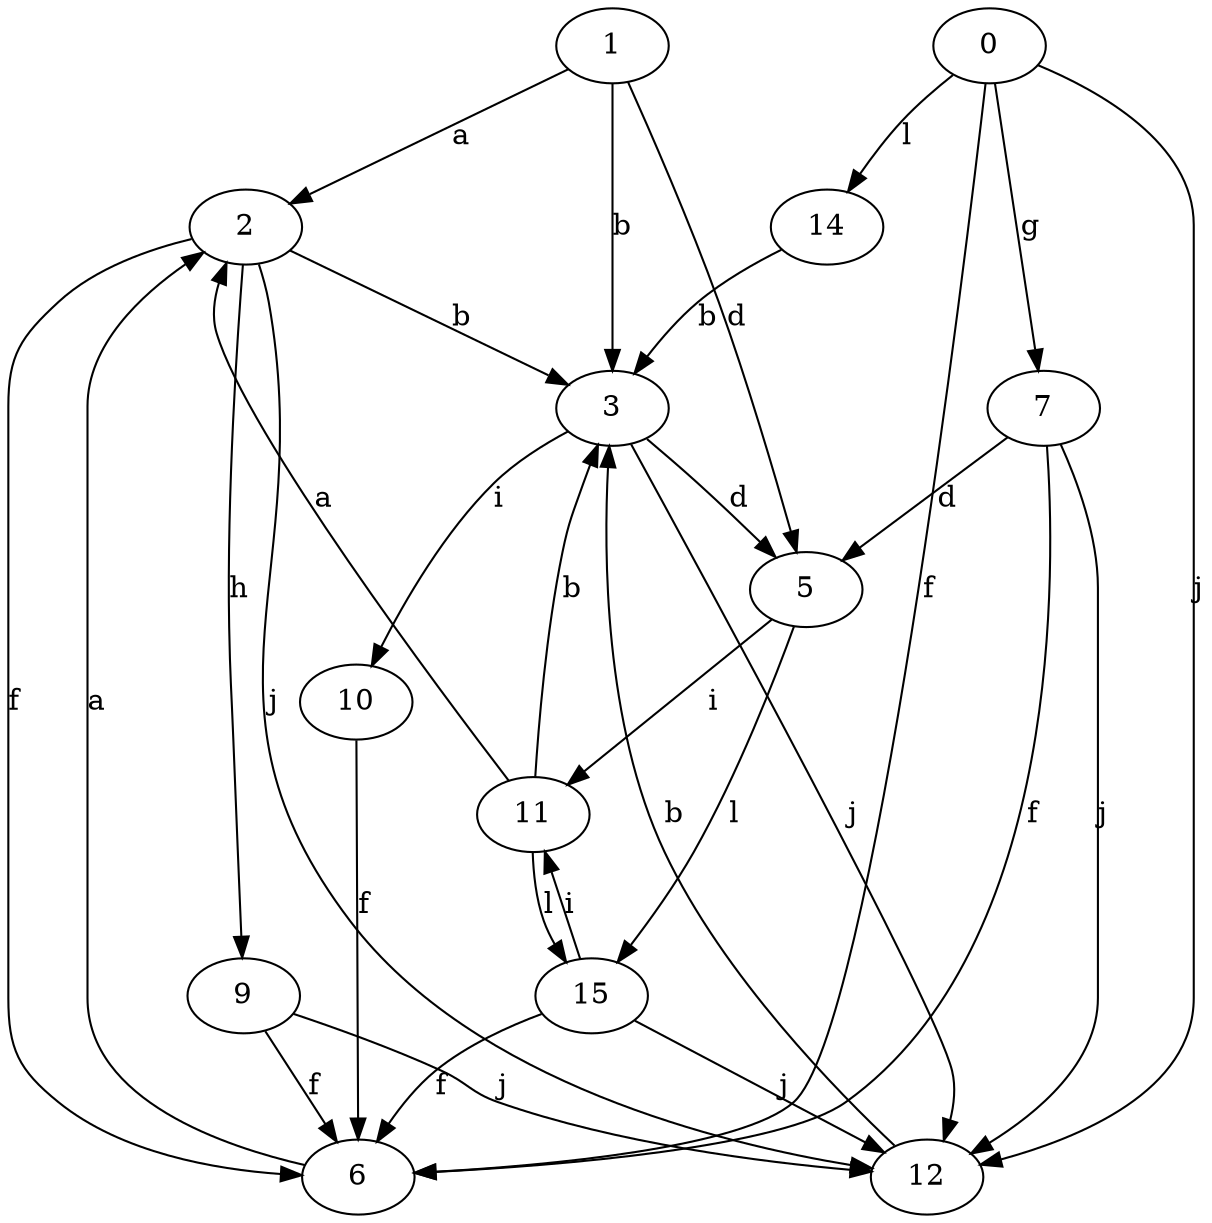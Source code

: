 strict digraph  {
1;
2;
3;
0;
5;
6;
7;
9;
10;
11;
12;
14;
15;
1 -> 2  [label=a];
1 -> 3  [label=b];
1 -> 5  [label=d];
2 -> 3  [label=b];
2 -> 6  [label=f];
2 -> 9  [label=h];
2 -> 12  [label=j];
3 -> 5  [label=d];
3 -> 10  [label=i];
3 -> 12  [label=j];
0 -> 6  [label=f];
0 -> 7  [label=g];
0 -> 12  [label=j];
0 -> 14  [label=l];
5 -> 11  [label=i];
5 -> 15  [label=l];
6 -> 2  [label=a];
7 -> 5  [label=d];
7 -> 6  [label=f];
7 -> 12  [label=j];
9 -> 6  [label=f];
9 -> 12  [label=j];
10 -> 6  [label=f];
11 -> 2  [label=a];
11 -> 3  [label=b];
11 -> 15  [label=l];
12 -> 3  [label=b];
14 -> 3  [label=b];
15 -> 6  [label=f];
15 -> 11  [label=i];
15 -> 12  [label=j];
}
